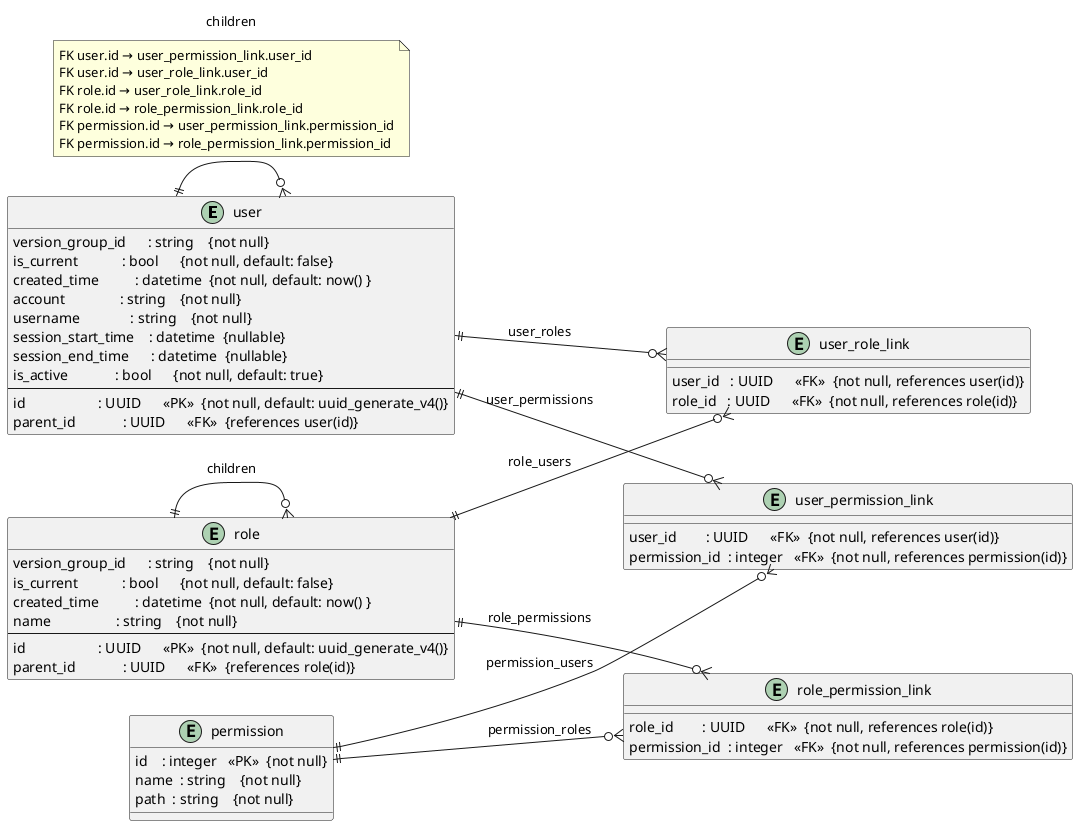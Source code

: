 @startuml
' skinparam linetype ortho
left to right direction

entity "user" as USR {
    version_group_id      : string    {not null}
    is_current            : bool      {not null, default: false}
    created_time          : datetime  {not null, default: now() }
    account               : string    {not null}
    username              : string    {not null}
    session_start_time    : datetime  {nullable}
    session_end_time      : datetime  {nullable}
    is_active             : bool      {not null, default: true}
    --
    id                    : UUID      <<PK>>  {not null, default: uuid_generate_v4()}
    parent_id             : UUID      <<FK>>  {references user(id)}
}
USR ||--o{ USR : children

note on link
  FK user.id → user_permission_link.user_id
  FK user.id → user_role_link.user_id
  FK role.id → user_role_link.role_id
  FK role.id → role_permission_link.role_id
  FK permission.id → user_permission_link.permission_id
  FK permission.id → role_permission_link.permission_id
end note

entity "role" as ROL {
    version_group_id      : string    {not null}
    is_current            : bool      {not null, default: false}
    created_time          : datetime  {not null, default: now() }
    name                  : string    {not null}
    --
    id                    : UUID      <<PK>>  {not null, default: uuid_generate_v4()}
    parent_id             : UUID      <<FK>>  {references role(id)}
}
ROL ||--o{ ROL : children

entity "permission" as PER {
    id    : integer   <<PK>>  {not null}
    name  : string    {not null}
    path  : string    {not null}
}

entity "user_permission_link" as UPL {
    user_id        : UUID      <<FK>>  {not null, references user(id)}
    permission_id  : integer   <<FK>>  {not null, references permission(id)}
}
USR ||--o{ UPL : user_permissions
PER ||--o{ UPL : permission_users

entity "role_permission_link" as RPL {
    role_id        : UUID      <<FK>>  {not null, references role(id)}
    permission_id  : integer   <<FK>>  {not null, references permission(id)}
}
ROL ||--o{ RPL : role_permissions
PER ||--o{ RPL : permission_roles

entity "user_role_link" as URL {
    user_id   : UUID      <<FK>>  {not null, references user(id)}
    role_id   : UUID      <<FK>>  {not null, references role(id)}
}
USR ||--o{ URL : user_roles
ROL ||--o{ URL : role_users
@enduml
